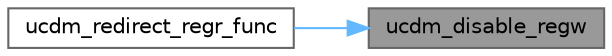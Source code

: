 digraph "ucdm_disable_regw"
{
 // INTERACTIVE_SVG=YES
 // LATEX_PDF_SIZE
  bgcolor="transparent";
  edge [fontname=Helvetica,fontsize=10,labelfontname=Helvetica,labelfontsize=10];
  node [fontname=Helvetica,fontsize=10,shape=box,height=0.2,width=0.4];
  rankdir="RL";
  Node1 [id="Node000001",label="ucdm_disable_regw",height=0.2,width=0.4,color="gray40", fillcolor="grey60", style="filled", fontcolor="black",tooltip="Disable UCDM register write access on a register."];
  Node1 -> Node2 [id="edge1_Node000001_Node000002",dir="back",color="steelblue1",style="solid",tooltip=" "];
  Node2 [id="Node000002",label="ucdm_redirect_regr_func",height=0.2,width=0.4,color="grey40", fillcolor="white", style="filled",URL="$ucdm_8c.html#a9d111350a23d5fb38c93e67acf1b5451",tooltip="Configure UCDM register read access on this register to redirect to a function pointer."];
}
